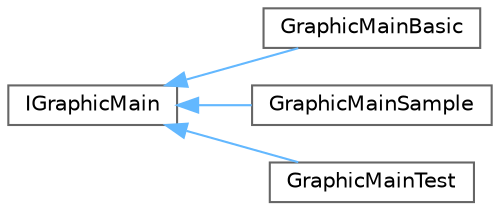 digraph "クラス階層図"
{
 // LATEX_PDF_SIZE
  bgcolor="transparent";
  edge [fontname=Helvetica,fontsize=10,labelfontname=Helvetica,labelfontsize=10];
  node [fontname=Helvetica,fontsize=10,shape=box,height=0.2,width=0.4];
  rankdir="LR";
  Node0 [id="Node000000",label="IGraphicMain",height=0.2,width=0.4,color="grey40", fillcolor="white", style="filled",URL="$class_i_graphic_main.html",tooltip="GraphicMainのインターフェース"];
  Node0 -> Node1 [id="edge1_Node000000_Node000001",dir="back",color="steelblue1",style="solid",tooltip=" "];
  Node1 [id="Node000001",label="GraphicMainBasic",height=0.2,width=0.4,color="grey40", fillcolor="white", style="filled",URL="$class_graphic_main_basic.html",tooltip="このプロジェクトにおける標準的なロボットの描画機能を持つクラス．"];
  Node0 -> Node2 [id="edge2_Node000000_Node000002",dir="back",color="steelblue1",style="solid",tooltip=" "];
  Node2 [id="Node000002",label="GraphicMainSample",height=0.2,width=0.4,color="grey40", fillcolor="white", style="filled",URL="$class_graphic_main_sample.html",tooltip="サンプル描画クラス．サンプルメッセージを表示する．"];
  Node0 -> Node3 [id="edge3_Node000000_Node000003",dir="back",color="steelblue1",style="solid",tooltip=" "];
  Node3 [id="Node000003",label="GraphicMainTest",height=0.2,width=0.4,color="grey40", fillcolor="white", style="filled",URL="$class_graphic_main_test.html",tooltip=" "];
}
